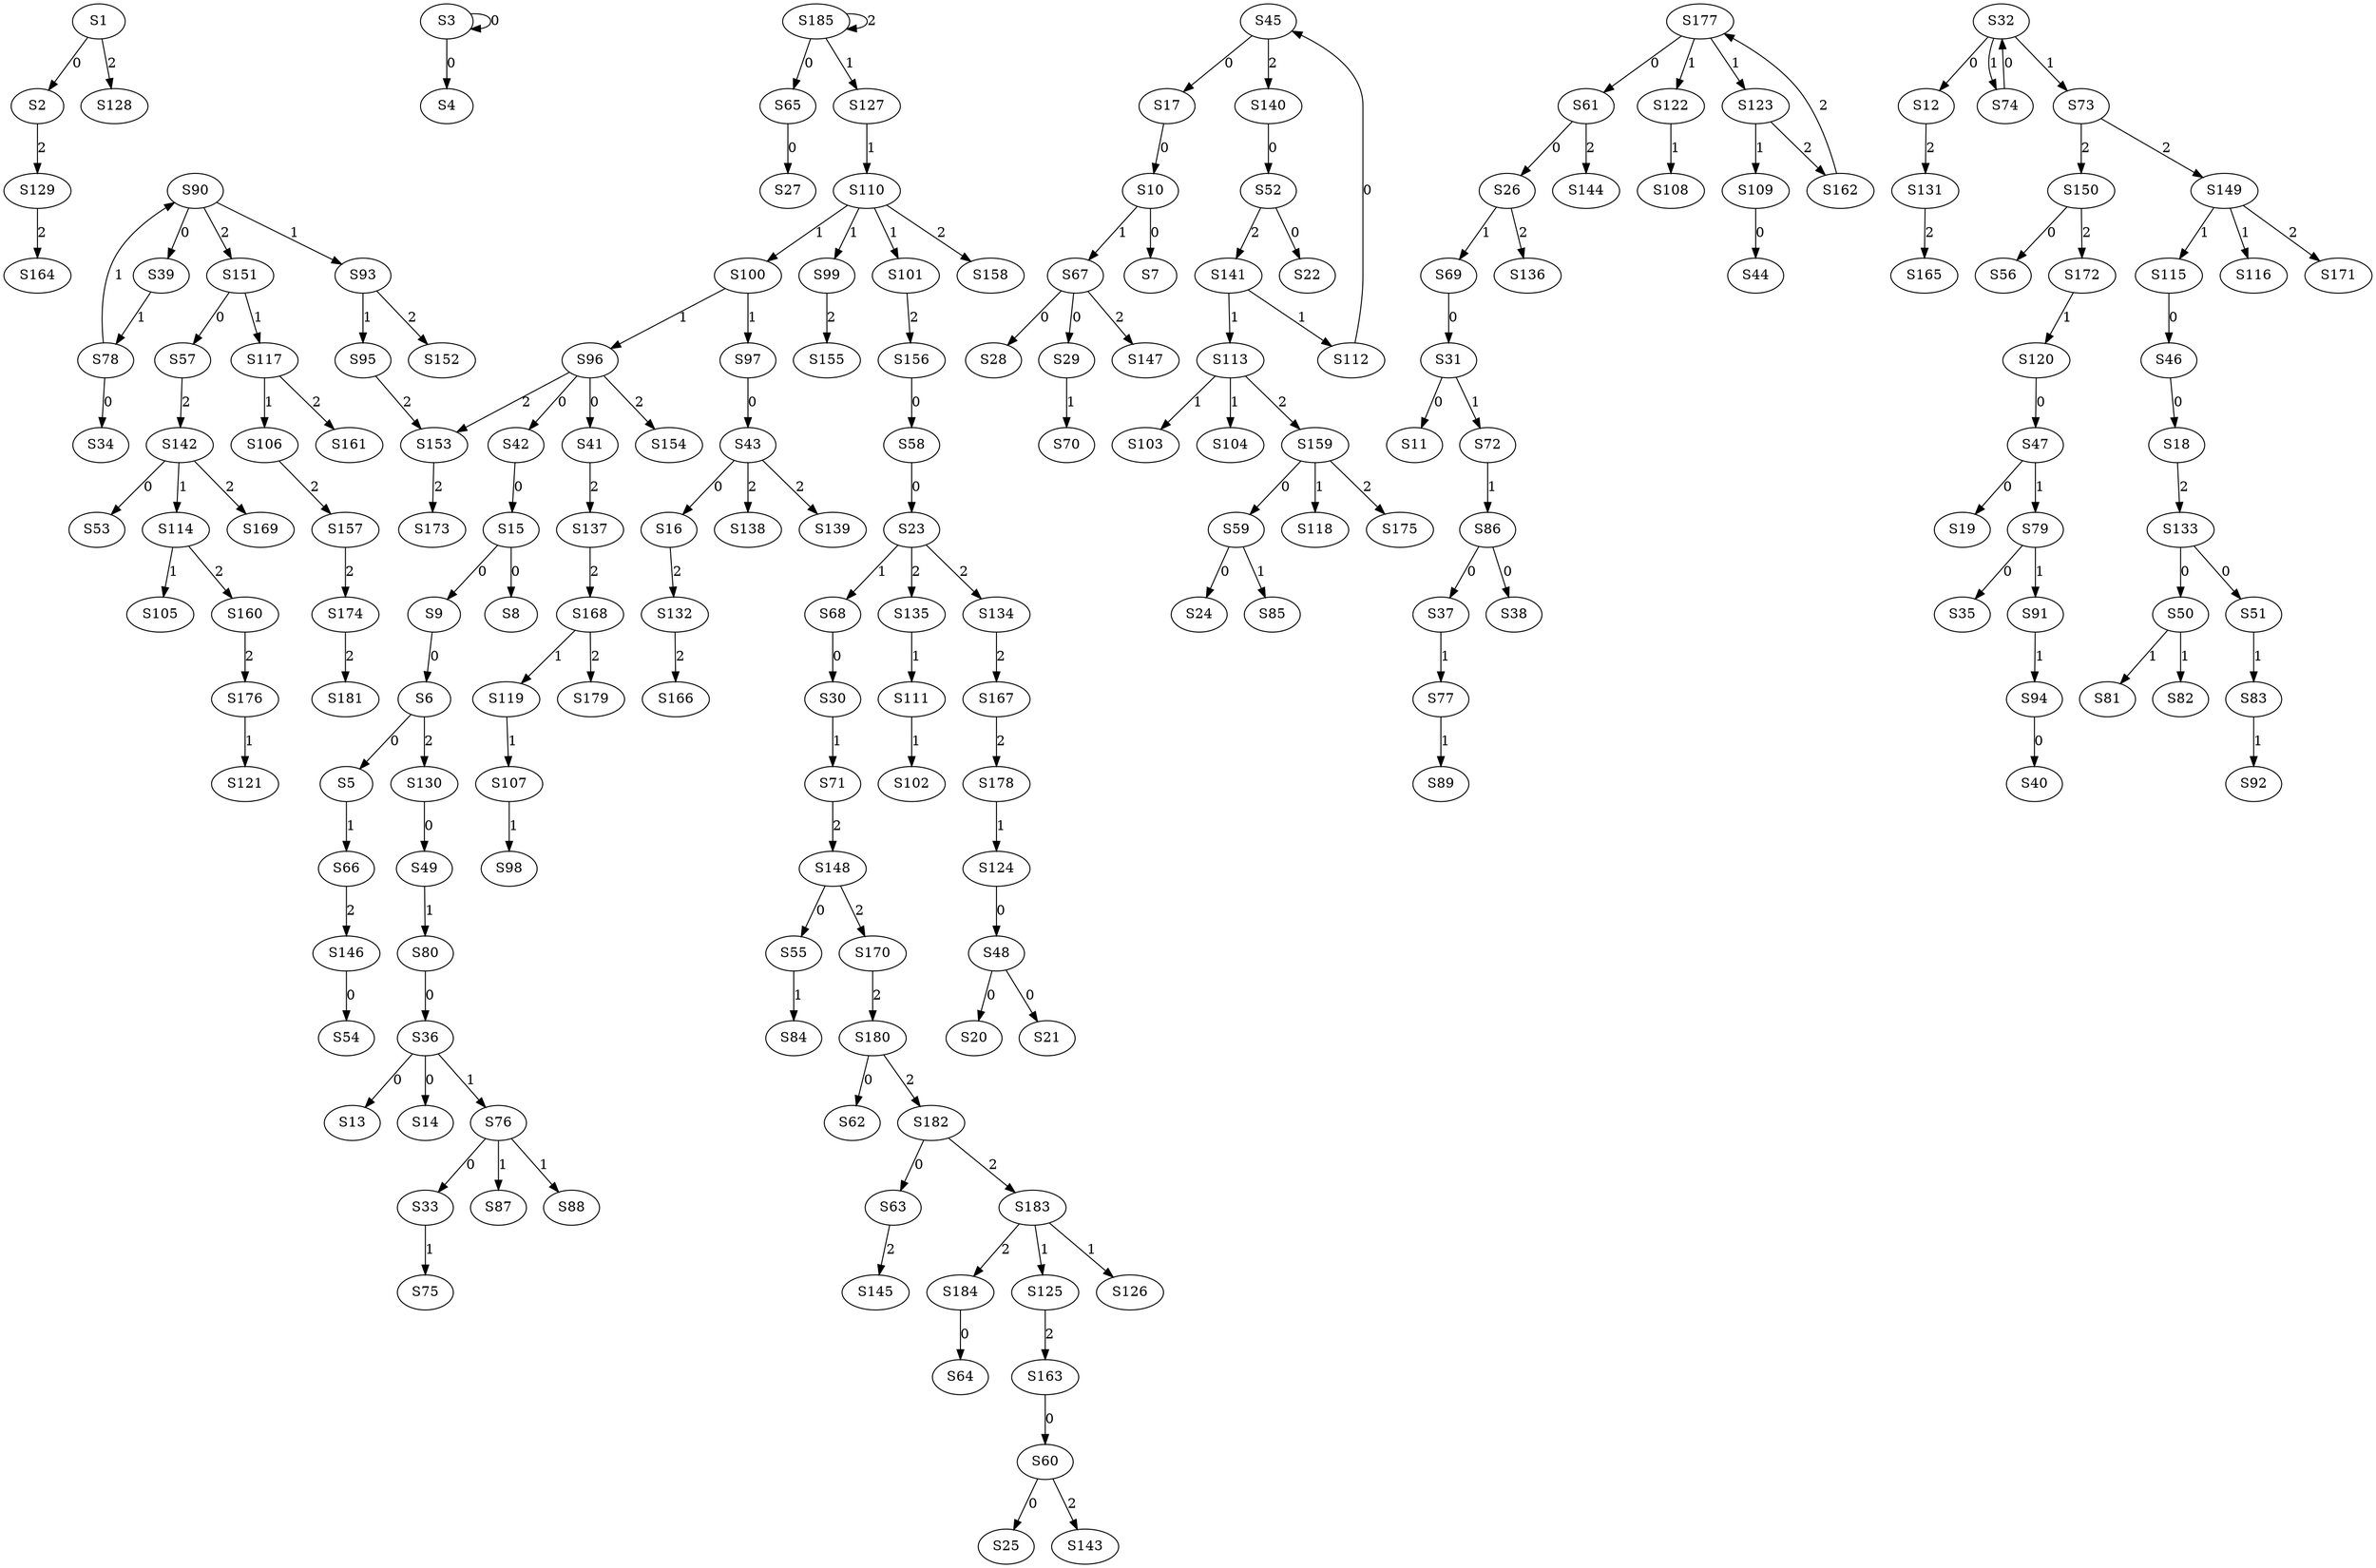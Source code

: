 strict digraph {
	S1 -> S2 [ label = 0 ];
	S3 -> S3 [ label = 0 ];
	S3 -> S4 [ label = 0 ];
	S6 -> S5 [ label = 0 ];
	S9 -> S6 [ label = 0 ];
	S10 -> S7 [ label = 0 ];
	S15 -> S8 [ label = 0 ];
	S15 -> S9 [ label = 0 ];
	S17 -> S10 [ label = 0 ];
	S31 -> S11 [ label = 0 ];
	S32 -> S12 [ label = 0 ];
	S36 -> S13 [ label = 0 ];
	S36 -> S14 [ label = 0 ];
	S42 -> S15 [ label = 0 ];
	S43 -> S16 [ label = 0 ];
	S45 -> S17 [ label = 0 ];
	S46 -> S18 [ label = 0 ];
	S47 -> S19 [ label = 0 ];
	S48 -> S20 [ label = 0 ];
	S48 -> S21 [ label = 0 ];
	S52 -> S22 [ label = 0 ];
	S58 -> S23 [ label = 0 ];
	S59 -> S24 [ label = 0 ];
	S60 -> S25 [ label = 0 ];
	S61 -> S26 [ label = 0 ];
	S65 -> S27 [ label = 0 ];
	S67 -> S28 [ label = 0 ];
	S67 -> S29 [ label = 0 ];
	S68 -> S30 [ label = 0 ];
	S69 -> S31 [ label = 0 ];
	S74 -> S32 [ label = 0 ];
	S76 -> S33 [ label = 0 ];
	S78 -> S34 [ label = 0 ];
	S79 -> S35 [ label = 0 ];
	S80 -> S36 [ label = 0 ];
	S86 -> S37 [ label = 0 ];
	S86 -> S38 [ label = 0 ];
	S90 -> S39 [ label = 0 ];
	S94 -> S40 [ label = 0 ];
	S96 -> S41 [ label = 0 ];
	S96 -> S42 [ label = 0 ];
	S97 -> S43 [ label = 0 ];
	S109 -> S44 [ label = 0 ];
	S112 -> S45 [ label = 0 ];
	S115 -> S46 [ label = 0 ];
	S120 -> S47 [ label = 0 ];
	S124 -> S48 [ label = 0 ];
	S130 -> S49 [ label = 0 ];
	S133 -> S50 [ label = 0 ];
	S133 -> S51 [ label = 0 ];
	S140 -> S52 [ label = 0 ];
	S142 -> S53 [ label = 0 ];
	S146 -> S54 [ label = 0 ];
	S148 -> S55 [ label = 0 ];
	S150 -> S56 [ label = 0 ];
	S151 -> S57 [ label = 0 ];
	S156 -> S58 [ label = 0 ];
	S159 -> S59 [ label = 0 ];
	S163 -> S60 [ label = 0 ];
	S177 -> S61 [ label = 0 ];
	S180 -> S62 [ label = 0 ];
	S182 -> S63 [ label = 0 ];
	S184 -> S64 [ label = 0 ];
	S185 -> S65 [ label = 0 ];
	S5 -> S66 [ label = 1 ];
	S10 -> S67 [ label = 1 ];
	S23 -> S68 [ label = 1 ];
	S26 -> S69 [ label = 1 ];
	S29 -> S70 [ label = 1 ];
	S30 -> S71 [ label = 1 ];
	S31 -> S72 [ label = 1 ];
	S32 -> S73 [ label = 1 ];
	S32 -> S74 [ label = 1 ];
	S33 -> S75 [ label = 1 ];
	S36 -> S76 [ label = 1 ];
	S37 -> S77 [ label = 1 ];
	S39 -> S78 [ label = 1 ];
	S47 -> S79 [ label = 1 ];
	S49 -> S80 [ label = 1 ];
	S50 -> S81 [ label = 1 ];
	S50 -> S82 [ label = 1 ];
	S51 -> S83 [ label = 1 ];
	S55 -> S84 [ label = 1 ];
	S59 -> S85 [ label = 1 ];
	S72 -> S86 [ label = 1 ];
	S76 -> S87 [ label = 1 ];
	S76 -> S88 [ label = 1 ];
	S77 -> S89 [ label = 1 ];
	S78 -> S90 [ label = 1 ];
	S79 -> S91 [ label = 1 ];
	S83 -> S92 [ label = 1 ];
	S90 -> S93 [ label = 1 ];
	S91 -> S94 [ label = 1 ];
	S93 -> S95 [ label = 1 ];
	S100 -> S96 [ label = 1 ];
	S100 -> S97 [ label = 1 ];
	S107 -> S98 [ label = 1 ];
	S110 -> S99 [ label = 1 ];
	S110 -> S100 [ label = 1 ];
	S110 -> S101 [ label = 1 ];
	S111 -> S102 [ label = 1 ];
	S113 -> S103 [ label = 1 ];
	S113 -> S104 [ label = 1 ];
	S114 -> S105 [ label = 1 ];
	S117 -> S106 [ label = 1 ];
	S119 -> S107 [ label = 1 ];
	S122 -> S108 [ label = 1 ];
	S123 -> S109 [ label = 1 ];
	S127 -> S110 [ label = 1 ];
	S135 -> S111 [ label = 1 ];
	S141 -> S112 [ label = 1 ];
	S141 -> S113 [ label = 1 ];
	S142 -> S114 [ label = 1 ];
	S149 -> S115 [ label = 1 ];
	S149 -> S116 [ label = 1 ];
	S151 -> S117 [ label = 1 ];
	S159 -> S118 [ label = 1 ];
	S168 -> S119 [ label = 1 ];
	S172 -> S120 [ label = 1 ];
	S176 -> S121 [ label = 1 ];
	S177 -> S122 [ label = 1 ];
	S177 -> S123 [ label = 1 ];
	S178 -> S124 [ label = 1 ];
	S183 -> S125 [ label = 1 ];
	S183 -> S126 [ label = 1 ];
	S185 -> S127 [ label = 1 ];
	S1 -> S128 [ label = 2 ];
	S2 -> S129 [ label = 2 ];
	S6 -> S130 [ label = 2 ];
	S12 -> S131 [ label = 2 ];
	S16 -> S132 [ label = 2 ];
	S18 -> S133 [ label = 2 ];
	S23 -> S134 [ label = 2 ];
	S23 -> S135 [ label = 2 ];
	S26 -> S136 [ label = 2 ];
	S41 -> S137 [ label = 2 ];
	S43 -> S138 [ label = 2 ];
	S43 -> S139 [ label = 2 ];
	S45 -> S140 [ label = 2 ];
	S52 -> S141 [ label = 2 ];
	S57 -> S142 [ label = 2 ];
	S60 -> S143 [ label = 2 ];
	S61 -> S144 [ label = 2 ];
	S63 -> S145 [ label = 2 ];
	S66 -> S146 [ label = 2 ];
	S67 -> S147 [ label = 2 ];
	S71 -> S148 [ label = 2 ];
	S73 -> S149 [ label = 2 ];
	S73 -> S150 [ label = 2 ];
	S90 -> S151 [ label = 2 ];
	S93 -> S152 [ label = 2 ];
	S96 -> S153 [ label = 2 ];
	S96 -> S154 [ label = 2 ];
	S99 -> S155 [ label = 2 ];
	S101 -> S156 [ label = 2 ];
	S106 -> S157 [ label = 2 ];
	S110 -> S158 [ label = 2 ];
	S113 -> S159 [ label = 2 ];
	S114 -> S160 [ label = 2 ];
	S117 -> S161 [ label = 2 ];
	S123 -> S162 [ label = 2 ];
	S125 -> S163 [ label = 2 ];
	S129 -> S164 [ label = 2 ];
	S131 -> S165 [ label = 2 ];
	S132 -> S166 [ label = 2 ];
	S134 -> S167 [ label = 2 ];
	S137 -> S168 [ label = 2 ];
	S142 -> S169 [ label = 2 ];
	S148 -> S170 [ label = 2 ];
	S149 -> S171 [ label = 2 ];
	S150 -> S172 [ label = 2 ];
	S153 -> S173 [ label = 2 ];
	S157 -> S174 [ label = 2 ];
	S159 -> S175 [ label = 2 ];
	S160 -> S176 [ label = 2 ];
	S162 -> S177 [ label = 2 ];
	S167 -> S178 [ label = 2 ];
	S168 -> S179 [ label = 2 ];
	S170 -> S180 [ label = 2 ];
	S174 -> S181 [ label = 2 ];
	S180 -> S182 [ label = 2 ];
	S182 -> S183 [ label = 2 ];
	S183 -> S184 [ label = 2 ];
	S185 -> S185 [ label = 2 ];
	S95 -> S153 [ label = 2 ];
}